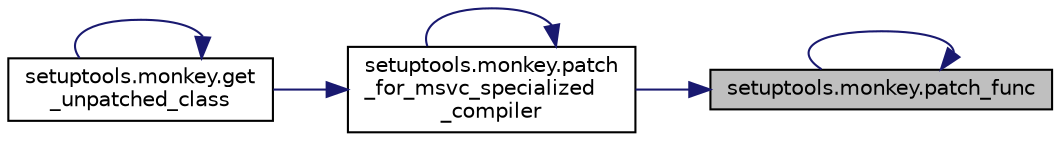 digraph "setuptools.monkey.patch_func"
{
 // LATEX_PDF_SIZE
  edge [fontname="Helvetica",fontsize="10",labelfontname="Helvetica",labelfontsize="10"];
  node [fontname="Helvetica",fontsize="10",shape=record];
  rankdir="RL";
  Node1 [label="setuptools.monkey.patch_func",height=0.2,width=0.4,color="black", fillcolor="grey75", style="filled", fontcolor="black",tooltip=" "];
  Node1 -> Node2 [dir="back",color="midnightblue",fontsize="10",style="solid",fontname="Helvetica"];
  Node2 [label="setuptools.monkey.patch\l_for_msvc_specialized\l_compiler",height=0.2,width=0.4,color="black", fillcolor="white", style="filled",URL="$d0/d0b/namespacesetuptools_1_1monkey.html#a496bc1769e481213444b1d53185b1b89",tooltip=" "];
  Node2 -> Node3 [dir="back",color="midnightblue",fontsize="10",style="solid",fontname="Helvetica"];
  Node3 [label="setuptools.monkey.get\l_unpatched_class",height=0.2,width=0.4,color="black", fillcolor="white", style="filled",URL="$d0/d0b/namespacesetuptools_1_1monkey.html#ad46b685f3cc7245cde194b4b7831b38a",tooltip=" "];
  Node3 -> Node3 [dir="back",color="midnightblue",fontsize="10",style="solid",fontname="Helvetica"];
  Node2 -> Node2 [dir="back",color="midnightblue",fontsize="10",style="solid",fontname="Helvetica"];
  Node1 -> Node1 [dir="back",color="midnightblue",fontsize="10",style="solid",fontname="Helvetica"];
}
